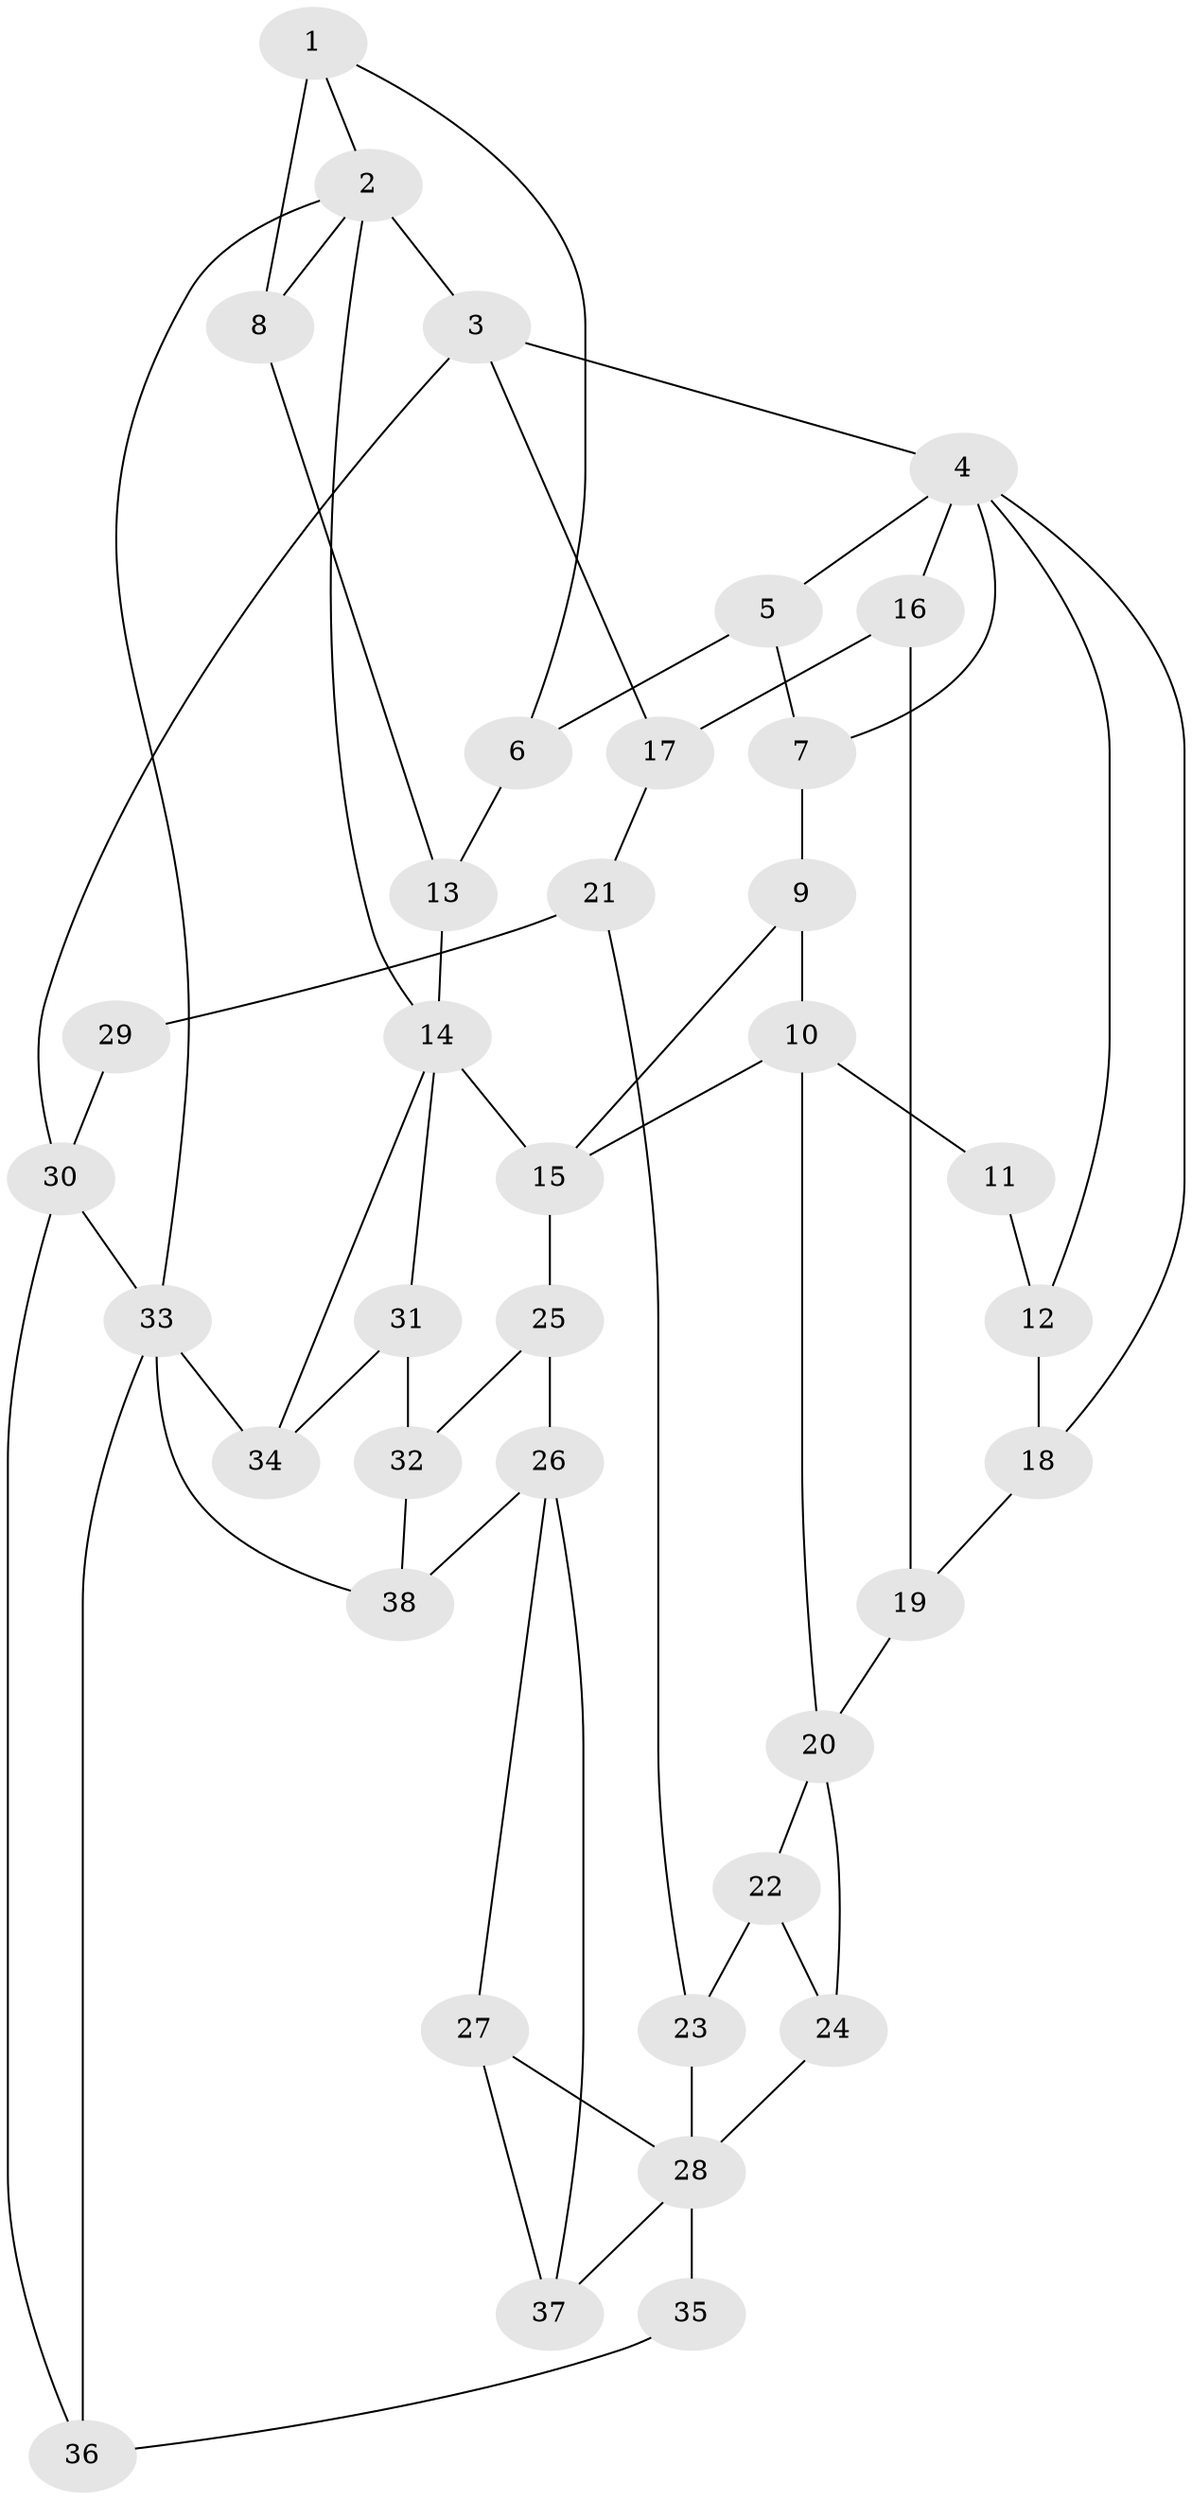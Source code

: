 // original degree distribution, {3: 0.039473684210526314, 6: 0.19736842105263158, 5: 0.5657894736842105, 4: 0.19736842105263158}
// Generated by graph-tools (version 1.1) at 2025/38/03/09/25 02:38:32]
// undirected, 38 vertices, 64 edges
graph export_dot {
graph [start="1"]
  node [color=gray90,style=filled];
  1;
  2;
  3;
  4;
  5;
  6;
  7;
  8;
  9;
  10;
  11;
  12;
  13;
  14;
  15;
  16;
  17;
  18;
  19;
  20;
  21;
  22;
  23;
  24;
  25;
  26;
  27;
  28;
  29;
  30;
  31;
  32;
  33;
  34;
  35;
  36;
  37;
  38;
  1 -- 2 [weight=1.0];
  1 -- 6 [weight=1.0];
  1 -- 8 [weight=2.0];
  2 -- 3 [weight=1.0];
  2 -- 8 [weight=1.0];
  2 -- 14 [weight=1.0];
  2 -- 33 [weight=1.0];
  3 -- 4 [weight=1.0];
  3 -- 17 [weight=1.0];
  3 -- 30 [weight=1.0];
  4 -- 5 [weight=1.0];
  4 -- 7 [weight=1.0];
  4 -- 12 [weight=1.0];
  4 -- 16 [weight=1.0];
  4 -- 18 [weight=1.0];
  5 -- 6 [weight=1.0];
  5 -- 7 [weight=2.0];
  6 -- 13 [weight=1.0];
  7 -- 9 [weight=1.0];
  8 -- 13 [weight=1.0];
  9 -- 10 [weight=1.0];
  9 -- 15 [weight=1.0];
  10 -- 11 [weight=2.0];
  10 -- 15 [weight=1.0];
  10 -- 20 [weight=2.0];
  11 -- 12 [weight=1.0];
  12 -- 18 [weight=1.0];
  13 -- 14 [weight=1.0];
  14 -- 15 [weight=2.0];
  14 -- 31 [weight=1.0];
  14 -- 34 [weight=1.0];
  15 -- 25 [weight=1.0];
  16 -- 17 [weight=1.0];
  16 -- 19 [weight=1.0];
  17 -- 21 [weight=1.0];
  18 -- 19 [weight=1.0];
  19 -- 20 [weight=2.0];
  20 -- 22 [weight=1.0];
  20 -- 24 [weight=1.0];
  21 -- 23 [weight=1.0];
  21 -- 29 [weight=2.0];
  22 -- 23 [weight=1.0];
  22 -- 24 [weight=1.0];
  23 -- 28 [weight=1.0];
  24 -- 28 [weight=1.0];
  25 -- 26 [weight=1.0];
  25 -- 32 [weight=1.0];
  26 -- 27 [weight=1.0];
  26 -- 37 [weight=1.0];
  26 -- 38 [weight=2.0];
  27 -- 28 [weight=1.0];
  27 -- 37 [weight=1.0];
  28 -- 35 [weight=2.0];
  28 -- 37 [weight=1.0];
  29 -- 30 [weight=1.0];
  30 -- 33 [weight=1.0];
  30 -- 36 [weight=1.0];
  31 -- 32 [weight=1.0];
  31 -- 34 [weight=1.0];
  32 -- 38 [weight=2.0];
  33 -- 34 [weight=2.0];
  33 -- 36 [weight=1.0];
  33 -- 38 [weight=2.0];
  35 -- 36 [weight=1.0];
}
